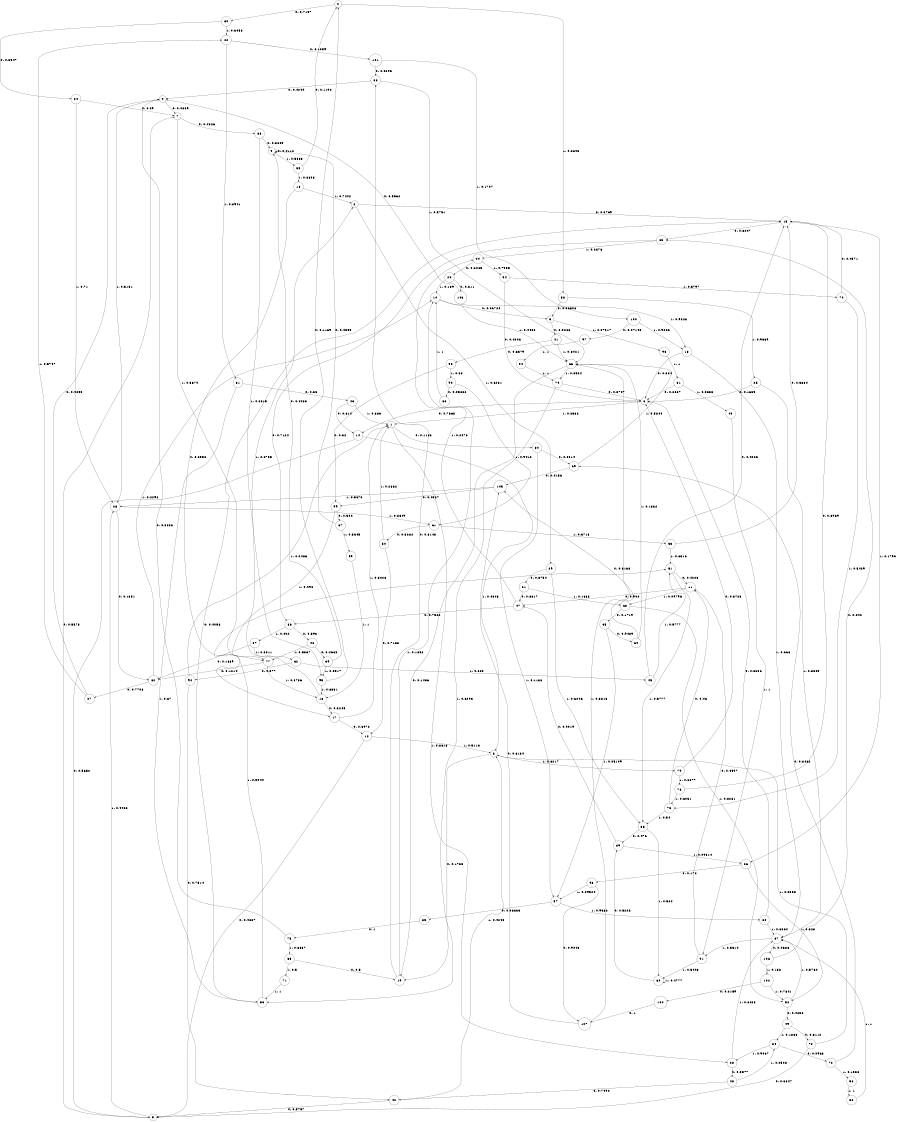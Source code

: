 digraph "ch41concat_phase3_L10" {
size = "6,8.5";
ratio = "fill";
node [shape = circle];
node [fontsize = 24];
edge [fontsize = 24];
0 -> 30 [label = "0: 0.7157   "];
0 -> 58 [label = "1: 0.2843   "];
1 -> 34 [label = "0: 0.1182   "];
1 -> 28 [label = "1: 0.8818   "];
2 -> 15 [label = "0: 0.3769   "];
2 -> 29 [label = "1: 0.6231   "];
3 -> 41 [label = "0: 0.9268   "];
3 -> 93 [label = "1: 0.07317  "];
4 -> 7 [label = "0: 0.4869   "];
4 -> 23 [label = "1: 0.5131   "];
5 -> 7 [label = "0: 0.5578   "];
5 -> 23 [label = "1: 0.4422   "];
6 -> 19 [label = "0: 0.1783   "];
6 -> 79 [label = "1: 0.8217   "];
7 -> 88 [label = "0: 0.4326   "];
7 -> 77 [label = "1: 0.5674   "];
8 -> 14 [label = "0: 0.7668   "];
8 -> 1 [label = "1: 0.2332   "];
9 -> 9 [label = "0: 0.4112   "];
9 -> 55 [label = "1: 0.5888   "];
10 -> 3 [label = "0: 0.06724  "];
10 -> 13 [label = "1: 0.9328   "];
11 -> 47 [label = "0: 0.902    "];
11 -> 68 [label = "1: 0.09796  "];
12 -> 5 [label = "0: 0.4887   "];
12 -> 6 [label = "1: 0.5113   "];
13 -> 8 [label = "0: 0.334    "];
13 -> 37 [label = "1: 0.666    "];
14 -> 5 [label = "0: 0.5652   "];
14 -> 6 [label = "1: 0.4348   "];
15 -> 63 [label = "0: 0.8207   "];
15 -> 26 [label = "1: 0.1793   "];
16 -> 17 [label = "0: 0.3245   "];
16 -> 2 [label = "1: 0.6755   "];
17 -> 12 [label = "0: 0.6972   "];
17 -> 1 [label = "1: 0.3028   "];
18 -> 17 [label = "0: 0.2558   "];
18 -> 2 [label = "1: 0.7442   "];
19 -> 38 [label = "0: 0.8148   "];
19 -> 10 [label = "1: 0.1852   "];
20 -> 103 [label = "0: 0.811    "];
20 -> 10 [label = "1: 0.189    "];
21 -> 47 [label = "0: 0.8317   "];
21 -> 68 [label = "1: 0.1683   "];
22 -> 101 [label = "0: 0.1059   "];
22 -> 31 [label = "1: 0.8941   "];
23 -> 82 [label = "0: 0.1351   "];
23 -> 61 [label = "1: 0.8649   "];
24 -> 7 [label = "0: 0.29     "];
24 -> 23 [label = "1: 0.71     "];
25 -> 8 [label = "0: 0.1635   "];
25 -> 37 [label = "1: 0.8365   "];
26 -> 96 [label = "0: 0.172    "];
26 -> 52 [label = "1: 0.828    "];
27 -> 4 [label = "0: 0.4253   "];
27 -> 22 [label = "1: 0.5747   "];
28 -> 48 [label = "0: 0.3577   "];
28 -> 37 [label = "1: 0.6423   "];
29 -> 21 [label = "0: 0.3754   "];
29 -> 36 [label = "1: 0.6246   "];
30 -> 24 [label = "0: 0.3547   "];
30 -> 22 [label = "1: 0.6453   "];
31 -> 43 [label = "0: 0.33     "];
31 -> 53 [label = "1: 0.67     "];
32 -> 37 [label = "1: 1        "];
33 -> 15 [label = "0: 0.3684   "];
33 -> 51 [label = "1: 0.6316   "];
34 -> 69 [label = "0: 0.8814   "];
34 -> 57 [label = "1: 0.1186   "];
35 -> 64 [label = "0: 0.9489   "];
35 -> 57 [label = "1: 0.05109  "];
36 -> 89 [label = "0: 0.476    "];
36 -> 60 [label = "1: 0.524    "];
37 -> 106 [label = "0: 0.4686   "];
37 -> 91 [label = "1: 0.5314   "];
38 -> 4 [label = "0: 0.4249   "];
38 -> 66 [label = "1: 0.5751   "];
39 -> 9 [label = "0: 0.4483   "];
39 -> 95 [label = "1: 0.5517   "];
40 -> 91 [label = "1: 1        "];
41 -> 98 [label = "0: 0.6579   "];
41 -> 66 [label = "1: 0.3421   "];
42 -> 5 [label = "0: 0.5757   "];
42 -> 6 [label = "1: 0.4243   "];
43 -> 14 [label = "0: 0.614    "];
43 -> 1 [label = "1: 0.386    "];
44 -> 20 [label = "0: 0.2065   "];
44 -> 54 [label = "1: 0.7935   "];
45 -> 15 [label = "0: 0.4223   "];
45 -> 51 [label = "1: 0.5777   "];
46 -> 39 [label = "0: 0.4663   "];
46 -> 77 [label = "1: 0.5337   "];
47 -> 86 [label = "0: 0.7522   "];
47 -> 44 [label = "1: 0.2478   "];
48 -> 42 [label = "0: 0.7492   "];
48 -> 84 [label = "1: 0.2508   "];
49 -> 78 [label = "0: 0.8112   "];
49 -> 84 [label = "1: 0.1888   "];
50 -> 12 [label = "0: 0.7138   "];
50 -> 1 [label = "1: 0.2862   "];
51 -> 11 [label = "0: 0.4223   "];
51 -> 36 [label = "1: 0.5777   "];
52 -> 49 [label = "0: 0.4236   "];
52 -> 37 [label = "1: 0.5764   "];
53 -> 15 [label = "0: 0.4056   "];
53 -> 51 [label = "1: 0.5944   "];
54 -> 8 [label = "0: 0.4203   "];
54 -> 74 [label = "1: 0.5797   "];
55 -> 0 [label = "0: 0.1192   "];
55 -> 18 [label = "1: 0.8808   "];
56 -> 32 [label = "1: 1        "];
57 -> 85 [label = "0: 0.06383  "];
57 -> 80 [label = "1: 0.9362   "];
58 -> 3 [label = "0: 0.06306  "];
58 -> 25 [label = "1: 0.9369   "];
59 -> 16 [label = "1: 1        "];
60 -> 89 [label = "0: 0.5223   "];
60 -> 60 [label = "1: 0.4777   "];
61 -> 50 [label = "0: 0.3282   "];
61 -> 33 [label = "1: 0.6718   "];
62 -> 92 [label = "0: 0.377    "];
62 -> 45 [label = "1: 0.623    "];
63 -> 86 [label = "0: 0.7124   "];
63 -> 44 [label = "1: 0.2876   "];
64 -> 105 [label = "0: 0.8168   "];
64 -> 66 [label = "1: 0.1832   "];
65 -> 19 [label = "0: 0.5      "];
65 -> 71 [label = "1: 0.5      "];
66 -> 19 [label = "0: 0.1436   "];
66 -> 70 [label = "1: 0.8564   "];
67 -> 82 [label = "0: 0.1689   "];
67 -> 62 [label = "1: 0.8311   "];
68 -> 35 [label = "0: 0.1719   "];
68 -> 52 [label = "1: 0.8281   "];
69 -> 105 [label = "0: 0.4156   "];
69 -> 66 [label = "1: 0.5844   "];
70 -> 8 [label = "0: 0.3707   "];
70 -> 53 [label = "1: 0.6293   "];
71 -> 53 [label = "1: 1        "];
72 -> 69 [label = "0: 0.8462   "];
72 -> 56 [label = "1: 0.1538   "];
73 -> 11 [label = "0: 0.46     "];
73 -> 36 [label = "1: 0.54     "];
74 -> 15 [label = "0: 0.4571   "];
74 -> 73 [label = "1: 0.5429   "];
75 -> 4 [label = "0: 0.3333   "];
75 -> 65 [label = "1: 0.6667   "];
76 -> 15 [label = "0: 0.3969   "];
76 -> 73 [label = "1: 0.6031   "];
77 -> 82 [label = "0: 0.1214   "];
77 -> 16 [label = "1: 0.8786   "];
78 -> 5 [label = "0: 0.6647   "];
78 -> 6 [label = "1: 0.3353   "];
79 -> 8 [label = "0: 0.3723   "];
79 -> 76 [label = "1: 0.6277   "];
80 -> 8 [label = "0: 0.3636   "];
80 -> 37 [label = "1: 0.6364   "];
81 -> 8 [label = "0: 0.6667   "];
81 -> 40 [label = "1: 0.3333   "];
82 -> 27 [label = "0: 0.7708   "];
82 -> 10 [label = "1: 0.2292   "];
83 -> 10 [label = "1: 1        "];
84 -> 72 [label = "0: 0.0963   "];
84 -> 28 [label = "1: 0.9037   "];
85 -> 75 [label = "0: 1        "];
86 -> 46 [label = "0: 0.598    "];
86 -> 67 [label = "1: 0.402    "];
87 -> 9 [label = "0: 0.4355   "];
87 -> 59 [label = "1: 0.5645   "];
88 -> 9 [label = "0: 0.3685   "];
88 -> 95 [label = "1: 0.6315   "];
89 -> 47 [label = "0: 0.9019   "];
89 -> 26 [label = "1: 0.09814  "];
90 -> 83 [label = "0: 0.05882  "];
90 -> 61 [label = "1: 0.9412   "];
91 -> 11 [label = "0: 0.4597   "];
91 -> 60 [label = "1: 0.5403   "];
92 -> 42 [label = "0: 0.7514   "];
92 -> 1 [label = "1: 0.2486   "];
93 -> 81 [label = "1: 1        "];
94 -> 70 [label = "1: 1        "];
95 -> 0 [label = "0: 0.1169   "];
95 -> 16 [label = "1: 0.8831   "];
96 -> 107 [label = "0: 0.9048   "];
96 -> 57 [label = "1: 0.09524  "];
97 -> 94 [label = "1: 1        "];
98 -> 99 [label = "0: 0.32     "];
98 -> 90 [label = "1: 0.68     "];
99 -> 87 [label = "0: 0.502    "];
99 -> 77 [label = "1: 0.498    "];
100 -> 97 [label = "0: 0.07143  "];
100 -> 13 [label = "1: 0.9286   "];
101 -> 38 [label = "0: 0.8293   "];
101 -> 100 [label = "1: 0.1707   "];
102 -> 104 [label = "0: 0.2159   "];
102 -> 52 [label = "1: 0.7841   "];
103 -> 4 [label = "0: 0.5562   "];
103 -> 66 [label = "1: 0.4438   "];
104 -> 107 [label = "0: 1        "];
105 -> 99 [label = "0: 0.4327   "];
105 -> 23 [label = "1: 0.5673   "];
106 -> 63 [label = "0: 0.842    "];
106 -> 102 [label = "1: 0.158    "];
107 -> 105 [label = "0: 0.6184   "];
107 -> 66 [label = "1: 0.3816   "];
}